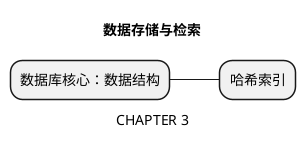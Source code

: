 @startmindmap
'https://plantuml.com/mindmap-diagram

caption CHAPTER 3
title 数据存储与检索

* 数据库核心：数据结构
** 哈希索引


@endmindmap
